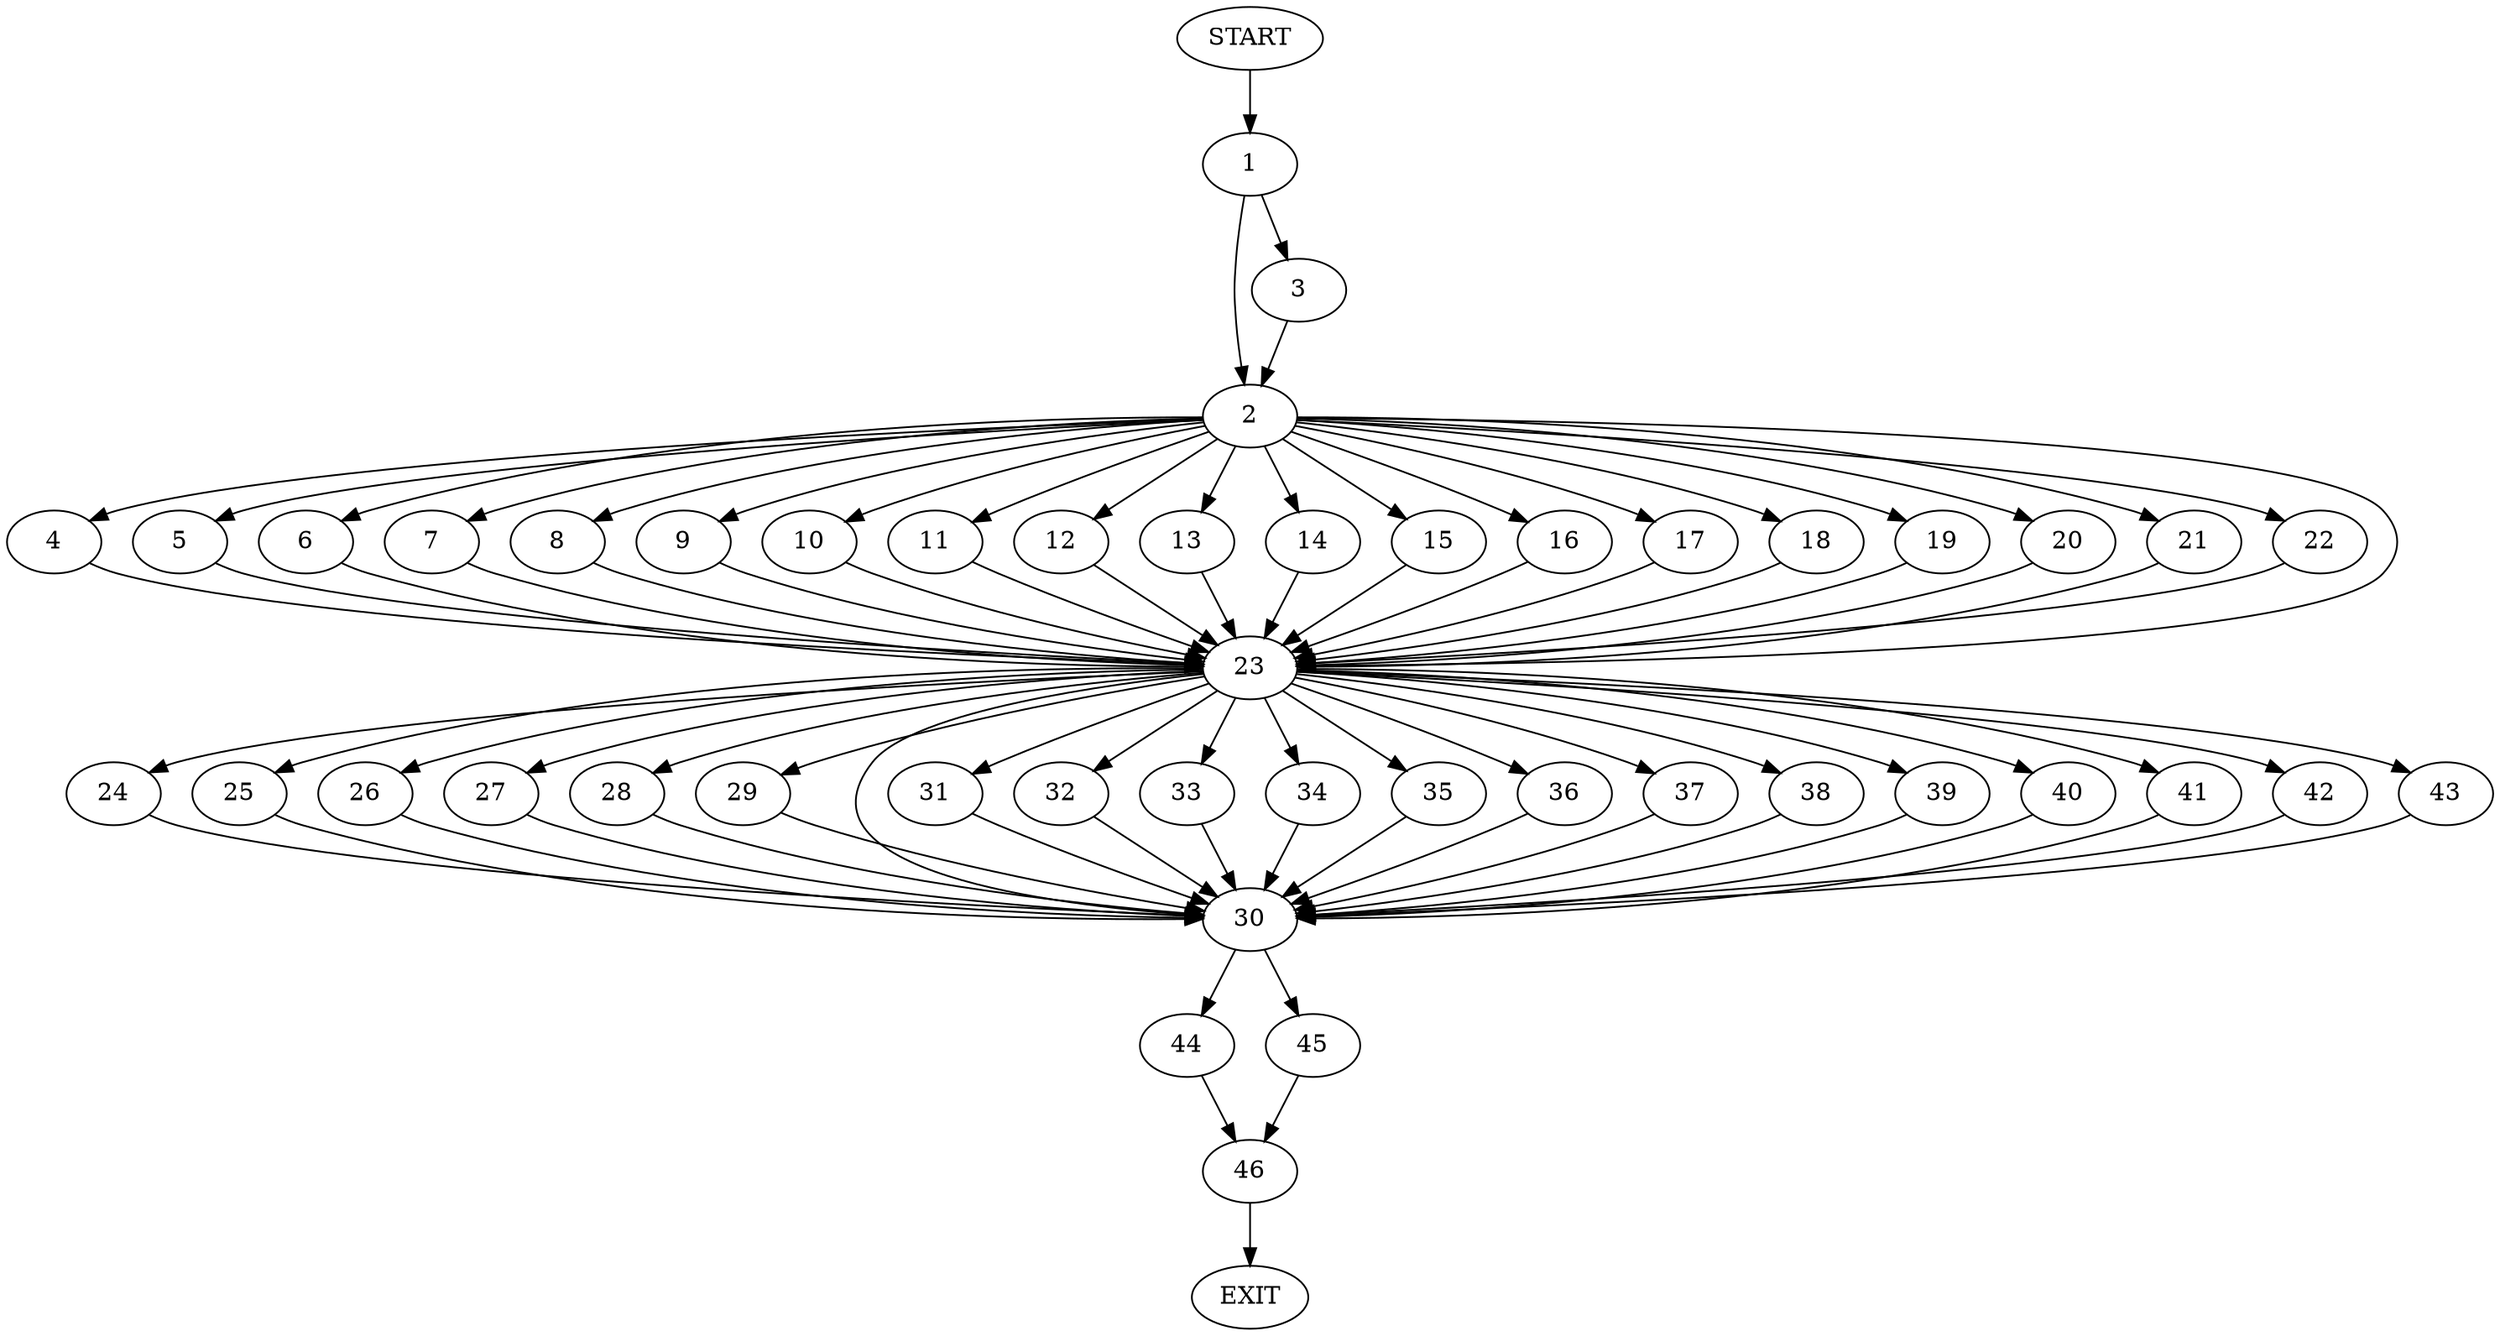 digraph {
0 [label="START"]
47 [label="EXIT"]
0 -> 1
1 -> 2
1 -> 3
2 -> 4
2 -> 5
2 -> 6
2 -> 7
2 -> 8
2 -> 9
2 -> 10
2 -> 11
2 -> 12
2 -> 13
2 -> 14
2 -> 15
2 -> 16
2 -> 17
2 -> 18
2 -> 19
2 -> 20
2 -> 21
2 -> 22
2 -> 23
3 -> 2
20 -> 23
22 -> 23
5 -> 23
14 -> 23
7 -> 23
15 -> 23
11 -> 23
23 -> 24
23 -> 25
23 -> 26
23 -> 27
23 -> 28
23 -> 29
23 -> 30
23 -> 31
23 -> 32
23 -> 33
23 -> 34
23 -> 35
23 -> 36
23 -> 37
23 -> 38
23 -> 39
23 -> 40
23 -> 41
23 -> 42
23 -> 43
10 -> 23
12 -> 23
13 -> 23
8 -> 23
16 -> 23
19 -> 23
6 -> 23
4 -> 23
9 -> 23
18 -> 23
21 -> 23
17 -> 23
26 -> 30
43 -> 30
25 -> 30
29 -> 30
35 -> 30
31 -> 30
36 -> 30
28 -> 30
38 -> 30
37 -> 30
39 -> 30
41 -> 30
42 -> 30
34 -> 30
40 -> 30
30 -> 44
30 -> 45
24 -> 30
27 -> 30
33 -> 30
32 -> 30
45 -> 46
44 -> 46
46 -> 47
}
